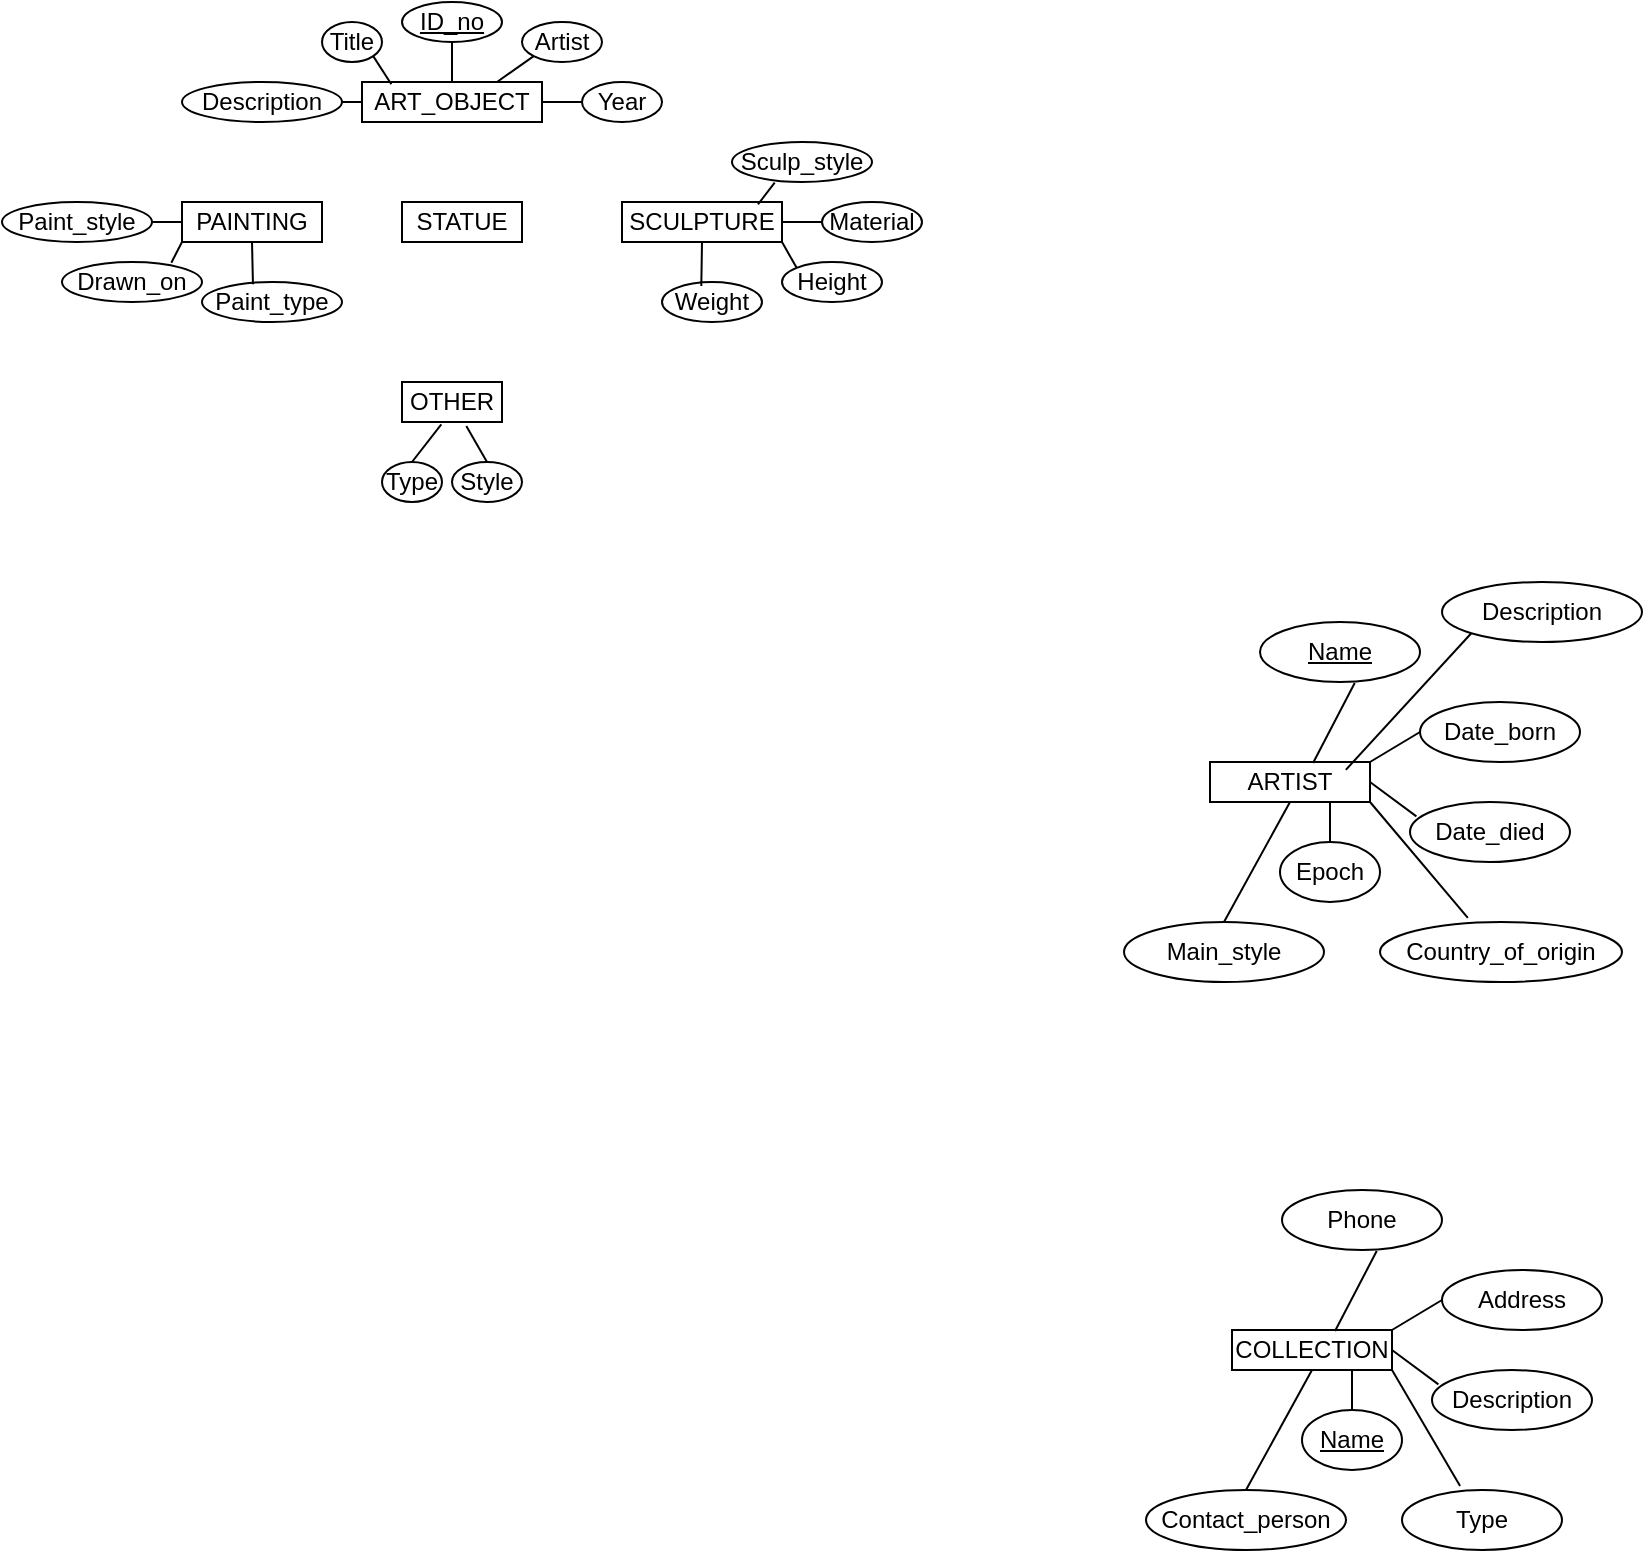 <mxfile version="20.5.3" type="github">
  <diagram id="R2lEEEUBdFMjLlhIrx00" name="Page-1">
    <mxGraphModel dx="1366" dy="551" grid="1" gridSize="10" guides="1" tooltips="1" connect="1" arrows="1" fold="1" page="1" pageScale="1" pageWidth="850" pageHeight="1100" math="0" shadow="0" extFonts="Permanent Marker^https://fonts.googleapis.com/css?family=Permanent+Marker">
      <root>
        <mxCell id="0" />
        <mxCell id="1" parent="0" />
        <mxCell id="aG9_IfBSH0ol4kUv04LN-1" value="ART_OBJECT" style="rounded=0;whiteSpace=wrap;html=1;" parent="1" vertex="1">
          <mxGeometry x="170" y="110" width="90" height="20" as="geometry" />
        </mxCell>
        <mxCell id="aG9_IfBSH0ol4kUv04LN-3" value="ID_no" style="ellipse;whiteSpace=wrap;html=1;align=center;fontStyle=4;" parent="1" vertex="1">
          <mxGeometry x="190" y="70" width="50" height="20" as="geometry" />
        </mxCell>
        <mxCell id="aG9_IfBSH0ol4kUv04LN-4" value="Artist" style="ellipse;whiteSpace=wrap;html=1;" parent="1" vertex="1">
          <mxGeometry x="250" y="80" width="40" height="20" as="geometry" />
        </mxCell>
        <mxCell id="aG9_IfBSH0ol4kUv04LN-5" value="Year" style="ellipse;whiteSpace=wrap;html=1;align=center;" parent="1" vertex="1">
          <mxGeometry x="280" y="110" width="40" height="20" as="geometry" />
        </mxCell>
        <mxCell id="aG9_IfBSH0ol4kUv04LN-6" value="Title" style="ellipse;whiteSpace=wrap;html=1;" parent="1" vertex="1">
          <mxGeometry x="150" y="80" width="30" height="20" as="geometry" />
        </mxCell>
        <mxCell id="aG9_IfBSH0ol4kUv04LN-8" value="Description" style="ellipse;whiteSpace=wrap;html=1;" parent="1" vertex="1">
          <mxGeometry x="80" y="110" width="80" height="20" as="geometry" />
        </mxCell>
        <mxCell id="aG9_IfBSH0ol4kUv04LN-10" value="" style="endArrow=none;html=1;rounded=0;exitX=1;exitY=0.5;exitDx=0;exitDy=0;entryX=0;entryY=0.5;entryDx=0;entryDy=0;" parent="1" source="aG9_IfBSH0ol4kUv04LN-8" target="aG9_IfBSH0ol4kUv04LN-1" edge="1">
          <mxGeometry width="50" height="50" relative="1" as="geometry">
            <mxPoint x="140" y="260" as="sourcePoint" />
            <mxPoint x="190" y="210" as="targetPoint" />
          </mxGeometry>
        </mxCell>
        <mxCell id="aG9_IfBSH0ol4kUv04LN-11" value="" style="endArrow=none;html=1;rounded=0;entryX=1;entryY=1;entryDx=0;entryDy=0;exitX=0.163;exitY=0.058;exitDx=0;exitDy=0;exitPerimeter=0;" parent="1" source="aG9_IfBSH0ol4kUv04LN-1" target="aG9_IfBSH0ol4kUv04LN-6" edge="1">
          <mxGeometry width="50" height="50" relative="1" as="geometry">
            <mxPoint x="140" y="260" as="sourcePoint" />
            <mxPoint x="190" y="210" as="targetPoint" />
          </mxGeometry>
        </mxCell>
        <mxCell id="aG9_IfBSH0ol4kUv04LN-12" value="" style="endArrow=none;html=1;rounded=0;entryX=0.5;entryY=1;entryDx=0;entryDy=0;exitX=0.5;exitY=0;exitDx=0;exitDy=0;" parent="1" source="aG9_IfBSH0ol4kUv04LN-1" target="aG9_IfBSH0ol4kUv04LN-3" edge="1">
          <mxGeometry width="50" height="50" relative="1" as="geometry">
            <mxPoint x="140" y="260" as="sourcePoint" />
            <mxPoint x="190" y="210" as="targetPoint" />
          </mxGeometry>
        </mxCell>
        <mxCell id="aG9_IfBSH0ol4kUv04LN-13" value="" style="endArrow=none;html=1;rounded=0;entryX=0;entryY=1;entryDx=0;entryDy=0;exitX=0.75;exitY=0;exitDx=0;exitDy=0;" parent="1" source="aG9_IfBSH0ol4kUv04LN-1" target="aG9_IfBSH0ol4kUv04LN-4" edge="1">
          <mxGeometry width="50" height="50" relative="1" as="geometry">
            <mxPoint x="140" y="260" as="sourcePoint" />
            <mxPoint x="190" y="210" as="targetPoint" />
          </mxGeometry>
        </mxCell>
        <mxCell id="aG9_IfBSH0ol4kUv04LN-14" value="" style="endArrow=none;html=1;rounded=0;entryX=0;entryY=0.5;entryDx=0;entryDy=0;exitX=1;exitY=0.5;exitDx=0;exitDy=0;" parent="1" source="aG9_IfBSH0ol4kUv04LN-1" target="aG9_IfBSH0ol4kUv04LN-5" edge="1">
          <mxGeometry width="50" height="50" relative="1" as="geometry">
            <mxPoint x="140" y="260" as="sourcePoint" />
            <mxPoint x="190" y="210" as="targetPoint" />
          </mxGeometry>
        </mxCell>
        <mxCell id="aG9_IfBSH0ol4kUv04LN-15" value="PAINTING" style="rounded=0;whiteSpace=wrap;html=1;" parent="1" vertex="1">
          <mxGeometry x="80" y="170" width="70" height="20" as="geometry" />
        </mxCell>
        <mxCell id="aG9_IfBSH0ol4kUv04LN-16" value="SCULPTURE" style="rounded=0;whiteSpace=wrap;html=1;" parent="1" vertex="1">
          <mxGeometry x="300" y="170" width="80" height="20" as="geometry" />
        </mxCell>
        <mxCell id="aG9_IfBSH0ol4kUv04LN-17" value="STATUE" style="rounded=0;whiteSpace=wrap;html=1;" parent="1" vertex="1">
          <mxGeometry x="190" y="170" width="60" height="20" as="geometry" />
        </mxCell>
        <mxCell id="aG9_IfBSH0ol4kUv04LN-18" value="Paint_type" style="ellipse;whiteSpace=wrap;html=1;" vertex="1" parent="1">
          <mxGeometry x="90" y="210" width="70" height="20" as="geometry" />
        </mxCell>
        <mxCell id="aG9_IfBSH0ol4kUv04LN-19" value="Paint_style" style="ellipse;whiteSpace=wrap;html=1;" vertex="1" parent="1">
          <mxGeometry x="-10" y="170" width="75" height="20" as="geometry" />
        </mxCell>
        <mxCell id="aG9_IfBSH0ol4kUv04LN-20" value="Drawn_on" style="ellipse;whiteSpace=wrap;html=1;" vertex="1" parent="1">
          <mxGeometry x="20" y="200" width="70" height="20" as="geometry" />
        </mxCell>
        <mxCell id="aG9_IfBSH0ol4kUv04LN-21" value="" style="endArrow=none;html=1;rounded=0;exitX=1;exitY=0.5;exitDx=0;exitDy=0;entryX=0;entryY=0.5;entryDx=0;entryDy=0;" edge="1" parent="1" source="aG9_IfBSH0ol4kUv04LN-19" target="aG9_IfBSH0ol4kUv04LN-15">
          <mxGeometry width="50" height="50" relative="1" as="geometry">
            <mxPoint x="140" y="270" as="sourcePoint" />
            <mxPoint x="190" y="220" as="targetPoint" />
          </mxGeometry>
        </mxCell>
        <mxCell id="aG9_IfBSH0ol4kUv04LN-22" value="" style="endArrow=none;html=1;rounded=0;exitX=0.781;exitY=0.017;exitDx=0;exitDy=0;exitPerimeter=0;entryX=0;entryY=1;entryDx=0;entryDy=0;" edge="1" parent="1" source="aG9_IfBSH0ol4kUv04LN-20" target="aG9_IfBSH0ol4kUv04LN-15">
          <mxGeometry width="50" height="50" relative="1" as="geometry">
            <mxPoint x="140" y="270" as="sourcePoint" />
            <mxPoint x="190" y="220" as="targetPoint" />
          </mxGeometry>
        </mxCell>
        <mxCell id="aG9_IfBSH0ol4kUv04LN-23" value="" style="endArrow=none;html=1;rounded=0;entryX=0.5;entryY=1;entryDx=0;entryDy=0;exitX=0.364;exitY=0.058;exitDx=0;exitDy=0;exitPerimeter=0;" edge="1" parent="1" source="aG9_IfBSH0ol4kUv04LN-18" target="aG9_IfBSH0ol4kUv04LN-15">
          <mxGeometry width="50" height="50" relative="1" as="geometry">
            <mxPoint x="140" y="270" as="sourcePoint" />
            <mxPoint x="190" y="220" as="targetPoint" />
          </mxGeometry>
        </mxCell>
        <mxCell id="aG9_IfBSH0ol4kUv04LN-24" value="Material" style="ellipse;whiteSpace=wrap;html=1;" vertex="1" parent="1">
          <mxGeometry x="400" y="170" width="50" height="20" as="geometry" />
        </mxCell>
        <mxCell id="aG9_IfBSH0ol4kUv04LN-25" value="Height" style="ellipse;whiteSpace=wrap;html=1;" vertex="1" parent="1">
          <mxGeometry x="380" y="200" width="50" height="20" as="geometry" />
        </mxCell>
        <mxCell id="aG9_IfBSH0ol4kUv04LN-26" value="Weight" style="ellipse;whiteSpace=wrap;html=1;" vertex="1" parent="1">
          <mxGeometry x="320" y="210" width="50" height="20" as="geometry" />
        </mxCell>
        <mxCell id="aG9_IfBSH0ol4kUv04LN-27" value="Sculp_style" style="ellipse;whiteSpace=wrap;html=1;" vertex="1" parent="1">
          <mxGeometry x="355" y="140" width="70" height="20" as="geometry" />
        </mxCell>
        <mxCell id="aG9_IfBSH0ol4kUv04LN-28" value="" style="endArrow=none;html=1;rounded=0;entryX=0.5;entryY=1;entryDx=0;entryDy=0;exitX=0.393;exitY=0.1;exitDx=0;exitDy=0;exitPerimeter=0;" edge="1" parent="1" source="aG9_IfBSH0ol4kUv04LN-26" target="aG9_IfBSH0ol4kUv04LN-16">
          <mxGeometry width="50" height="50" relative="1" as="geometry">
            <mxPoint x="300" y="310" as="sourcePoint" />
            <mxPoint x="350" y="260" as="targetPoint" />
          </mxGeometry>
        </mxCell>
        <mxCell id="aG9_IfBSH0ol4kUv04LN-29" value="" style="endArrow=none;html=1;rounded=0;entryX=1;entryY=1;entryDx=0;entryDy=0;exitX=0;exitY=0;exitDx=0;exitDy=0;" edge="1" parent="1" source="aG9_IfBSH0ol4kUv04LN-25" target="aG9_IfBSH0ol4kUv04LN-16">
          <mxGeometry width="50" height="50" relative="1" as="geometry">
            <mxPoint x="300" y="310" as="sourcePoint" />
            <mxPoint x="350" y="260" as="targetPoint" />
          </mxGeometry>
        </mxCell>
        <mxCell id="aG9_IfBSH0ol4kUv04LN-30" value="" style="endArrow=none;html=1;rounded=0;entryX=1;entryY=0.5;entryDx=0;entryDy=0;exitX=0;exitY=0.5;exitDx=0;exitDy=0;" edge="1" parent="1" source="aG9_IfBSH0ol4kUv04LN-24" target="aG9_IfBSH0ol4kUv04LN-16">
          <mxGeometry width="50" height="50" relative="1" as="geometry">
            <mxPoint x="300" y="310" as="sourcePoint" />
            <mxPoint x="350" y="260" as="targetPoint" />
          </mxGeometry>
        </mxCell>
        <mxCell id="aG9_IfBSH0ol4kUv04LN-31" value="" style="endArrow=none;html=1;rounded=0;entryX=0.305;entryY=1.017;entryDx=0;entryDy=0;entryPerimeter=0;exitX=0.85;exitY=0.058;exitDx=0;exitDy=0;exitPerimeter=0;" edge="1" parent="1" source="aG9_IfBSH0ol4kUv04LN-16" target="aG9_IfBSH0ol4kUv04LN-27">
          <mxGeometry width="50" height="50" relative="1" as="geometry">
            <mxPoint x="300" y="310" as="sourcePoint" />
            <mxPoint x="350" y="260" as="targetPoint" />
          </mxGeometry>
        </mxCell>
        <mxCell id="aG9_IfBSH0ol4kUv04LN-32" value="OTHER" style="rounded=0;whiteSpace=wrap;html=1;" vertex="1" parent="1">
          <mxGeometry x="190" y="260" width="50" height="20" as="geometry" />
        </mxCell>
        <mxCell id="aG9_IfBSH0ol4kUv04LN-33" value="Type" style="ellipse;whiteSpace=wrap;html=1;" vertex="1" parent="1">
          <mxGeometry x="180" y="300" width="30" height="20" as="geometry" />
        </mxCell>
        <mxCell id="aG9_IfBSH0ol4kUv04LN-35" value="Style" style="ellipse;whiteSpace=wrap;html=1;" vertex="1" parent="1">
          <mxGeometry x="215" y="300" width="35" height="20" as="geometry" />
        </mxCell>
        <mxCell id="aG9_IfBSH0ol4kUv04LN-36" value="" style="endArrow=none;html=1;rounded=0;exitX=0.5;exitY=0;exitDx=0;exitDy=0;entryX=0.393;entryY=1.058;entryDx=0;entryDy=0;entryPerimeter=0;" edge="1" parent="1" source="aG9_IfBSH0ol4kUv04LN-33" target="aG9_IfBSH0ol4kUv04LN-32">
          <mxGeometry width="50" height="50" relative="1" as="geometry">
            <mxPoint x="230" y="310" as="sourcePoint" />
            <mxPoint x="280" y="260" as="targetPoint" />
          </mxGeometry>
        </mxCell>
        <mxCell id="aG9_IfBSH0ol4kUv04LN-37" value="" style="endArrow=none;html=1;rounded=0;exitX=0.5;exitY=0;exitDx=0;exitDy=0;entryX=0.643;entryY=1.1;entryDx=0;entryDy=0;entryPerimeter=0;" edge="1" parent="1" source="aG9_IfBSH0ol4kUv04LN-35" target="aG9_IfBSH0ol4kUv04LN-32">
          <mxGeometry width="50" height="50" relative="1" as="geometry">
            <mxPoint x="230" y="310" as="sourcePoint" />
            <mxPoint x="280" y="260" as="targetPoint" />
          </mxGeometry>
        </mxCell>
        <mxCell id="4bkVH7N1i63I4MIoj6SS-14" value="COLLECTION" style="rounded=0;whiteSpace=wrap;html=1;" vertex="1" parent="1">
          <mxGeometry x="605" y="734" width="80" height="20" as="geometry" />
        </mxCell>
        <mxCell id="4bkVH7N1i63I4MIoj6SS-15" value="Contact_person" style="ellipse;whiteSpace=wrap;html=1;align=center;" vertex="1" parent="1">
          <mxGeometry x="562" y="814" width="100" height="30" as="geometry" />
        </mxCell>
        <mxCell id="4bkVH7N1i63I4MIoj6SS-16" value="Phone" style="ellipse;whiteSpace=wrap;html=1;align=center;" vertex="1" parent="1">
          <mxGeometry x="630" y="664" width="80" height="30" as="geometry" />
        </mxCell>
        <mxCell id="4bkVH7N1i63I4MIoj6SS-17" value="Address" style="ellipse;whiteSpace=wrap;html=1;align=center;" vertex="1" parent="1">
          <mxGeometry x="710" y="704" width="80" height="30" as="geometry" />
        </mxCell>
        <mxCell id="4bkVH7N1i63I4MIoj6SS-18" value="Description" style="ellipse;whiteSpace=wrap;html=1;align=center;" vertex="1" parent="1">
          <mxGeometry x="705" y="754" width="80" height="30" as="geometry" />
        </mxCell>
        <mxCell id="4bkVH7N1i63I4MIoj6SS-19" value="Type" style="ellipse;whiteSpace=wrap;html=1;align=center;" vertex="1" parent="1">
          <mxGeometry x="690" y="814" width="80" height="30" as="geometry" />
        </mxCell>
        <mxCell id="4bkVH7N1i63I4MIoj6SS-20" value="&lt;u&gt;Name&lt;/u&gt;" style="ellipse;whiteSpace=wrap;html=1;align=center;" vertex="1" parent="1">
          <mxGeometry x="640" y="774" width="50" height="30" as="geometry" />
        </mxCell>
        <mxCell id="4bkVH7N1i63I4MIoj6SS-21" value="" style="endArrow=none;html=1;rounded=0;exitX=0.5;exitY=0;exitDx=0;exitDy=0;entryX=0.5;entryY=1;entryDx=0;entryDy=0;" edge="1" parent="1" source="4bkVH7N1i63I4MIoj6SS-15" target="4bkVH7N1i63I4MIoj6SS-14">
          <mxGeometry relative="1" as="geometry">
            <mxPoint x="590" y="790" as="sourcePoint" />
            <mxPoint x="670" y="760" as="targetPoint" />
          </mxGeometry>
        </mxCell>
        <mxCell id="4bkVH7N1i63I4MIoj6SS-22" value="" style="endArrow=none;html=1;rounded=0;entryX=0.5;entryY=0;entryDx=0;entryDy=0;exitX=0.75;exitY=1;exitDx=0;exitDy=0;" edge="1" parent="1" source="4bkVH7N1i63I4MIoj6SS-14" target="4bkVH7N1i63I4MIoj6SS-20">
          <mxGeometry relative="1" as="geometry">
            <mxPoint x="510" y="760" as="sourcePoint" />
            <mxPoint x="670" y="760" as="targetPoint" />
          </mxGeometry>
        </mxCell>
        <mxCell id="4bkVH7N1i63I4MIoj6SS-23" value="" style="endArrow=none;html=1;rounded=0;exitX=0.363;exitY=-0.067;exitDx=0;exitDy=0;exitPerimeter=0;entryX=1;entryY=1;entryDx=0;entryDy=0;" edge="1" parent="1" source="4bkVH7N1i63I4MIoj6SS-19" target="4bkVH7N1i63I4MIoj6SS-14">
          <mxGeometry relative="1" as="geometry">
            <mxPoint x="510" y="760" as="sourcePoint" />
            <mxPoint x="670" y="760" as="targetPoint" />
          </mxGeometry>
        </mxCell>
        <mxCell id="4bkVH7N1i63I4MIoj6SS-24" value="" style="endArrow=none;html=1;rounded=0;exitX=0.644;exitY=0.025;exitDx=0;exitDy=0;exitPerimeter=0;entryX=0.592;entryY=1.017;entryDx=0;entryDy=0;entryPerimeter=0;" edge="1" parent="1" source="4bkVH7N1i63I4MIoj6SS-14" target="4bkVH7N1i63I4MIoj6SS-16">
          <mxGeometry relative="1" as="geometry">
            <mxPoint x="510" y="760" as="sourcePoint" />
            <mxPoint x="670" y="760" as="targetPoint" />
          </mxGeometry>
        </mxCell>
        <mxCell id="4bkVH7N1i63I4MIoj6SS-25" value="" style="endArrow=none;html=1;rounded=0;exitX=1;exitY=0;exitDx=0;exitDy=0;entryX=0;entryY=0.5;entryDx=0;entryDy=0;" edge="1" parent="1" source="4bkVH7N1i63I4MIoj6SS-14" target="4bkVH7N1i63I4MIoj6SS-17">
          <mxGeometry relative="1" as="geometry">
            <mxPoint x="510" y="760" as="sourcePoint" />
            <mxPoint x="670" y="760" as="targetPoint" />
          </mxGeometry>
        </mxCell>
        <mxCell id="4bkVH7N1i63I4MIoj6SS-26" value="" style="endArrow=none;html=1;rounded=0;exitX=1;exitY=0.5;exitDx=0;exitDy=0;entryX=0.04;entryY=0.239;entryDx=0;entryDy=0;entryPerimeter=0;" edge="1" parent="1" source="4bkVH7N1i63I4MIoj6SS-14" target="4bkVH7N1i63I4MIoj6SS-18">
          <mxGeometry relative="1" as="geometry">
            <mxPoint x="510" y="760" as="sourcePoint" />
            <mxPoint x="670" y="760" as="targetPoint" />
          </mxGeometry>
        </mxCell>
        <mxCell id="4bkVH7N1i63I4MIoj6SS-27" value="ARTIST" style="rounded=0;whiteSpace=wrap;html=1;" vertex="1" parent="1">
          <mxGeometry x="594" y="450" width="80" height="20" as="geometry" />
        </mxCell>
        <mxCell id="4bkVH7N1i63I4MIoj6SS-28" value="Main_style" style="ellipse;whiteSpace=wrap;html=1;align=center;" vertex="1" parent="1">
          <mxGeometry x="551" y="530" width="100" height="30" as="geometry" />
        </mxCell>
        <mxCell id="4bkVH7N1i63I4MIoj6SS-29" value="&lt;u&gt;Name&lt;/u&gt;" style="ellipse;whiteSpace=wrap;html=1;align=center;" vertex="1" parent="1">
          <mxGeometry x="619" y="380" width="80" height="30" as="geometry" />
        </mxCell>
        <mxCell id="4bkVH7N1i63I4MIoj6SS-30" value="Date_born" style="ellipse;whiteSpace=wrap;html=1;align=center;" vertex="1" parent="1">
          <mxGeometry x="699" y="420" width="80" height="30" as="geometry" />
        </mxCell>
        <mxCell id="4bkVH7N1i63I4MIoj6SS-31" value="Date_died" style="ellipse;whiteSpace=wrap;html=1;align=center;" vertex="1" parent="1">
          <mxGeometry x="694" y="470" width="80" height="30" as="geometry" />
        </mxCell>
        <mxCell id="4bkVH7N1i63I4MIoj6SS-32" value="Country_of_origin" style="ellipse;whiteSpace=wrap;html=1;align=center;" vertex="1" parent="1">
          <mxGeometry x="679" y="530" width="121" height="30" as="geometry" />
        </mxCell>
        <mxCell id="4bkVH7N1i63I4MIoj6SS-33" value="Epoch" style="ellipse;whiteSpace=wrap;html=1;align=center;" vertex="1" parent="1">
          <mxGeometry x="629" y="490" width="50" height="30" as="geometry" />
        </mxCell>
        <mxCell id="4bkVH7N1i63I4MIoj6SS-34" value="" style="endArrow=none;html=1;rounded=0;exitX=0.5;exitY=0;exitDx=0;exitDy=0;entryX=0.5;entryY=1;entryDx=0;entryDy=0;" edge="1" parent="1" source="4bkVH7N1i63I4MIoj6SS-28" target="4bkVH7N1i63I4MIoj6SS-27">
          <mxGeometry relative="1" as="geometry">
            <mxPoint x="579" y="506" as="sourcePoint" />
            <mxPoint x="659" y="476" as="targetPoint" />
          </mxGeometry>
        </mxCell>
        <mxCell id="4bkVH7N1i63I4MIoj6SS-35" value="" style="endArrow=none;html=1;rounded=0;entryX=0.5;entryY=0;entryDx=0;entryDy=0;exitX=0.75;exitY=1;exitDx=0;exitDy=0;" edge="1" parent="1" source="4bkVH7N1i63I4MIoj6SS-27" target="4bkVH7N1i63I4MIoj6SS-33">
          <mxGeometry relative="1" as="geometry">
            <mxPoint x="499" y="476" as="sourcePoint" />
            <mxPoint x="659" y="476" as="targetPoint" />
          </mxGeometry>
        </mxCell>
        <mxCell id="4bkVH7N1i63I4MIoj6SS-36" value="" style="endArrow=none;html=1;rounded=0;exitX=0.363;exitY=-0.067;exitDx=0;exitDy=0;exitPerimeter=0;entryX=1;entryY=1;entryDx=0;entryDy=0;" edge="1" parent="1" source="4bkVH7N1i63I4MIoj6SS-32" target="4bkVH7N1i63I4MIoj6SS-27">
          <mxGeometry relative="1" as="geometry">
            <mxPoint x="499" y="476" as="sourcePoint" />
            <mxPoint x="659" y="476" as="targetPoint" />
          </mxGeometry>
        </mxCell>
        <mxCell id="4bkVH7N1i63I4MIoj6SS-37" value="" style="endArrow=none;html=1;rounded=0;exitX=0.644;exitY=0.025;exitDx=0;exitDy=0;exitPerimeter=0;entryX=0.592;entryY=1.017;entryDx=0;entryDy=0;entryPerimeter=0;" edge="1" parent="1" source="4bkVH7N1i63I4MIoj6SS-27" target="4bkVH7N1i63I4MIoj6SS-29">
          <mxGeometry relative="1" as="geometry">
            <mxPoint x="499" y="476" as="sourcePoint" />
            <mxPoint x="659" y="476" as="targetPoint" />
          </mxGeometry>
        </mxCell>
        <mxCell id="4bkVH7N1i63I4MIoj6SS-38" value="" style="endArrow=none;html=1;rounded=0;exitX=1;exitY=0;exitDx=0;exitDy=0;entryX=0;entryY=0.5;entryDx=0;entryDy=0;" edge="1" parent="1" source="4bkVH7N1i63I4MIoj6SS-27" target="4bkVH7N1i63I4MIoj6SS-30">
          <mxGeometry relative="1" as="geometry">
            <mxPoint x="499" y="476" as="sourcePoint" />
            <mxPoint x="659" y="476" as="targetPoint" />
          </mxGeometry>
        </mxCell>
        <mxCell id="4bkVH7N1i63I4MIoj6SS-39" value="" style="endArrow=none;html=1;rounded=0;exitX=1;exitY=0.5;exitDx=0;exitDy=0;entryX=0.04;entryY=0.239;entryDx=0;entryDy=0;entryPerimeter=0;" edge="1" parent="1" source="4bkVH7N1i63I4MIoj6SS-27" target="4bkVH7N1i63I4MIoj6SS-31">
          <mxGeometry relative="1" as="geometry">
            <mxPoint x="499" y="476" as="sourcePoint" />
            <mxPoint x="659" y="476" as="targetPoint" />
          </mxGeometry>
        </mxCell>
        <mxCell id="4bkVH7N1i63I4MIoj6SS-41" value="Description" style="ellipse;whiteSpace=wrap;html=1;align=center;" vertex="1" parent="1">
          <mxGeometry x="710" y="360" width="100" height="30" as="geometry" />
        </mxCell>
        <mxCell id="4bkVH7N1i63I4MIoj6SS-42" value="" style="endArrow=none;html=1;rounded=0;exitX=0.849;exitY=0.196;exitDx=0;exitDy=0;exitPerimeter=0;entryX=0;entryY=1;entryDx=0;entryDy=0;" edge="1" parent="1" source="4bkVH7N1i63I4MIoj6SS-27" target="4bkVH7N1i63I4MIoj6SS-41">
          <mxGeometry relative="1" as="geometry">
            <mxPoint x="570" y="550" as="sourcePoint" />
            <mxPoint x="730" y="550" as="targetPoint" />
          </mxGeometry>
        </mxCell>
      </root>
    </mxGraphModel>
  </diagram>
</mxfile>
